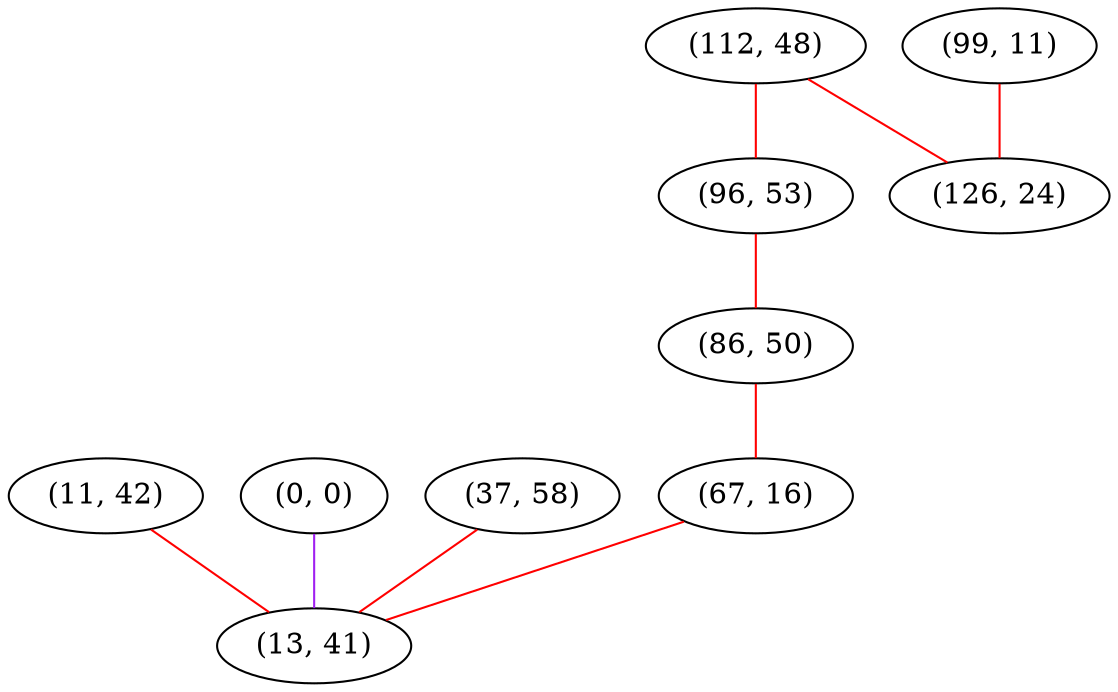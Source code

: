 graph "" {
"(11, 42)";
"(112, 48)";
"(96, 53)";
"(99, 11)";
"(0, 0)";
"(86, 50)";
"(37, 58)";
"(67, 16)";
"(13, 41)";
"(126, 24)";
"(11, 42)" -- "(13, 41)"  [color=red, key=0, weight=1];
"(112, 48)" -- "(96, 53)"  [color=red, key=0, weight=1];
"(112, 48)" -- "(126, 24)"  [color=red, key=0, weight=1];
"(96, 53)" -- "(86, 50)"  [color=red, key=0, weight=1];
"(99, 11)" -- "(126, 24)"  [color=red, key=0, weight=1];
"(0, 0)" -- "(13, 41)"  [color=purple, key=0, weight=4];
"(86, 50)" -- "(67, 16)"  [color=red, key=0, weight=1];
"(37, 58)" -- "(13, 41)"  [color=red, key=0, weight=1];
"(67, 16)" -- "(13, 41)"  [color=red, key=0, weight=1];
}
